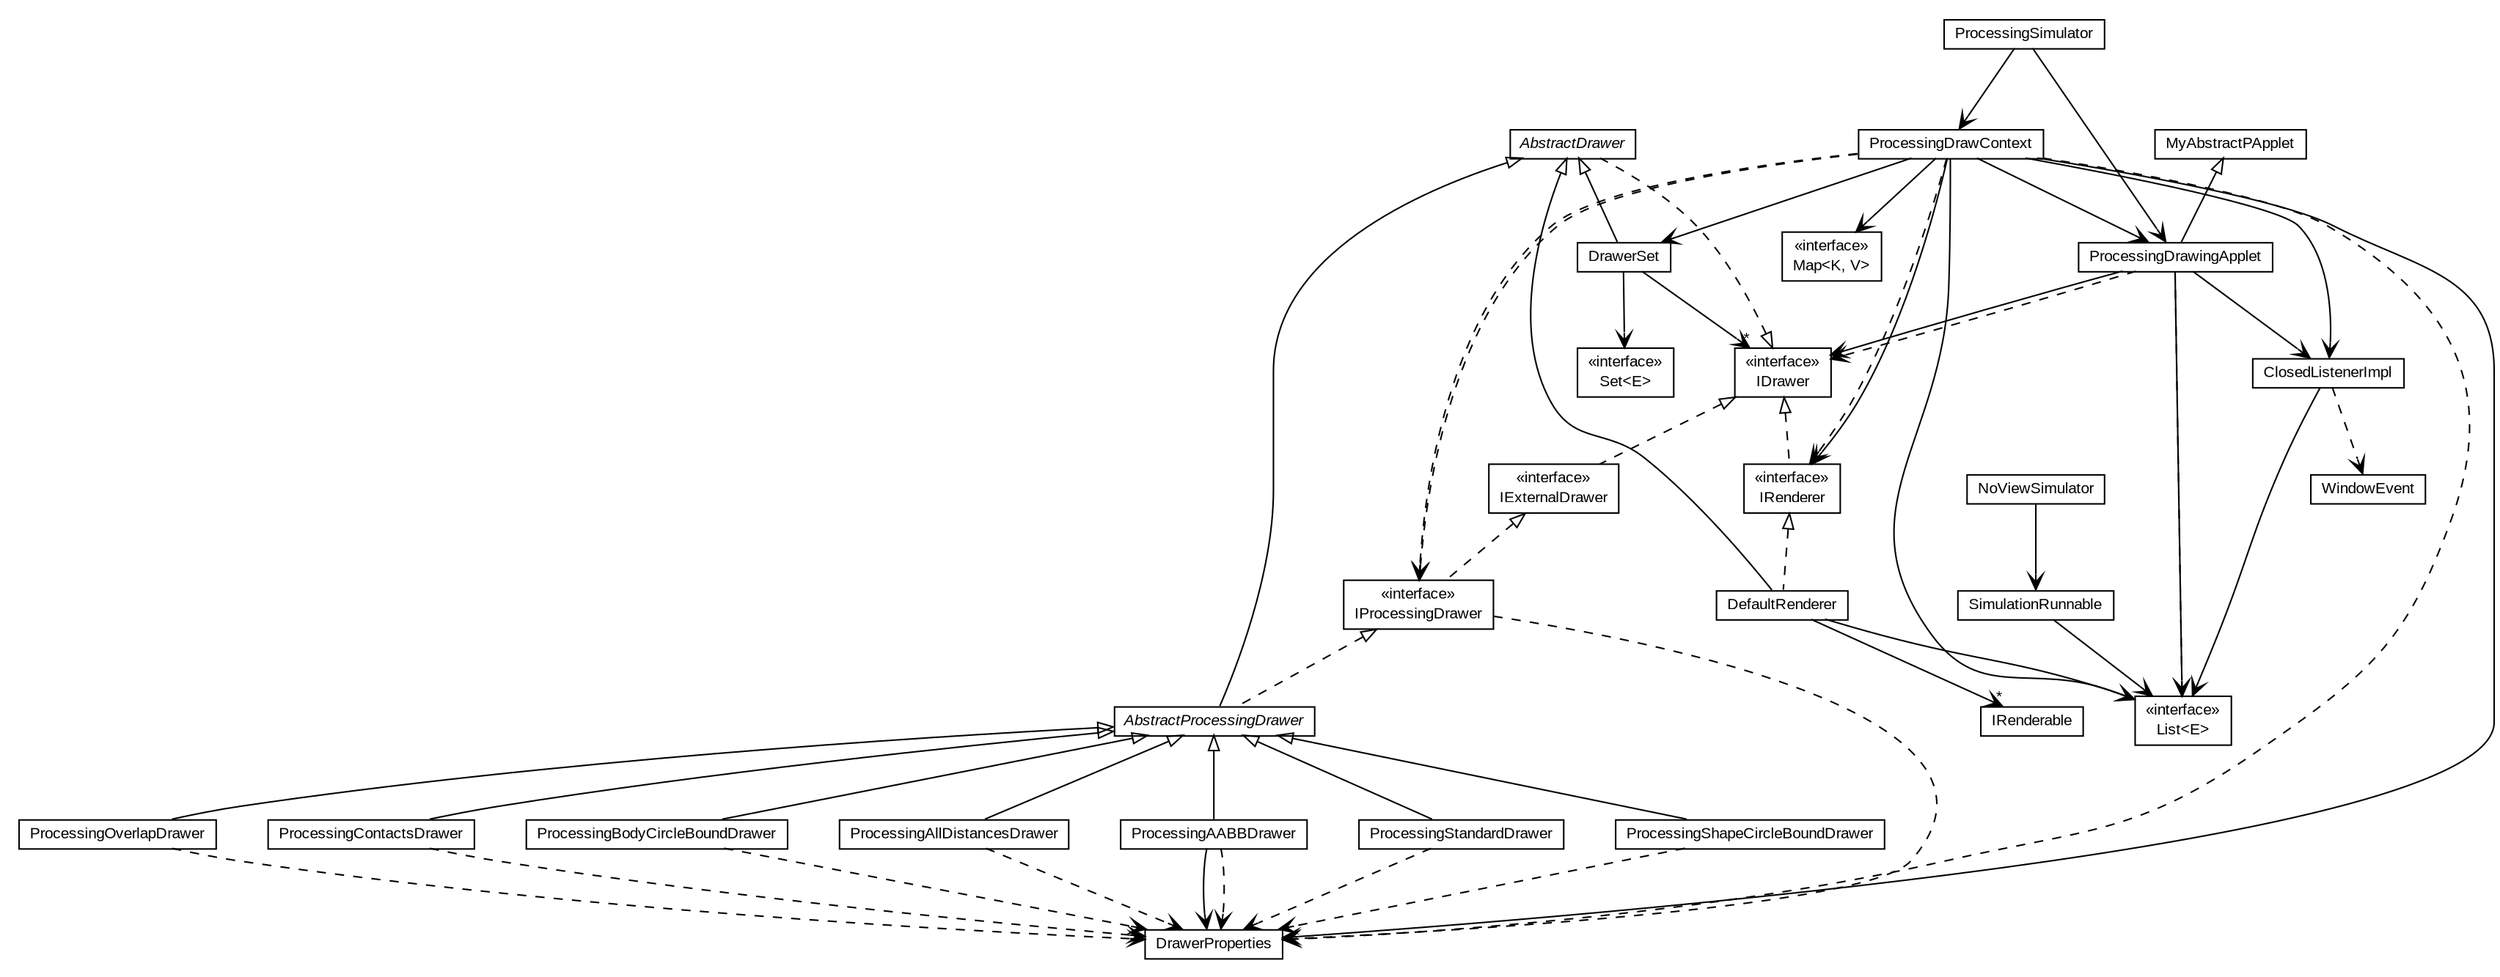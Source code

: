 #!/usr/local/bin/dot
#
# Class diagram 
# Generated by UMLGraph version 5.4 (http://www.umlgraph.org/)
#

digraph G {
	edge [fontname="arial",fontsize=10,labelfontname="arial",labelfontsize=10];
	node [fontname="arial",fontsize=10,shape=plaintext];
	nodesep=0.25;
	ranksep=0.5;
	// it.gius.pePpe.drawer.IExternalDrawer
	c1 [label=<<table title="it.gius.pePpe.drawer.IExternalDrawer" border="0" cellborder="1" cellspacing="0" cellpadding="2" port="p">
		<tr><td><table border="0" cellspacing="0" cellpadding="1">
<tr><td align="center" balign="center"> &#171;interface&#187; </td></tr>
<tr><td align="center" balign="center"> IExternalDrawer </td></tr>
		</table></td></tr>
		</table>>, URL="null", fontname="arial", fontcolor="black", fontsize=10.0];
	// it.gius.pePpe.drawer.IDrawer
	c2 [label=<<table title="it.gius.pePpe.drawer.IDrawer" border="0" cellborder="1" cellspacing="0" cellpadding="2" port="p">
		<tr><td><table border="0" cellspacing="0" cellpadding="1">
<tr><td align="center" balign="center"> &#171;interface&#187; </td></tr>
<tr><td align="center" balign="center"> IDrawer </td></tr>
		</table></td></tr>
		</table>>, URL="null", fontname="arial", fontcolor="black", fontsize=10.0];
	// it.gius.pePpe.drawer.DrawerSet
	c3 [label=<<table title="it.gius.pePpe.drawer.DrawerSet" border="0" cellborder="1" cellspacing="0" cellpadding="2" port="p">
		<tr><td><table border="0" cellspacing="0" cellpadding="1">
<tr><td align="center" balign="center"> DrawerSet </td></tr>
		</table></td></tr>
		</table>>, URL="null", fontname="arial", fontcolor="black", fontsize=10.0];
	// it.gius.pePpe.drawer.DrawerProperties
	c4 [label=<<table title="it.gius.pePpe.drawer.DrawerProperties" border="0" cellborder="1" cellspacing="0" cellpadding="2" port="p">
		<tr><td><table border="0" cellspacing="0" cellpadding="1">
<tr><td align="center" balign="center"> DrawerProperties </td></tr>
		</table></td></tr>
		</table>>, URL="null", fontname="arial", fontcolor="black", fontsize=10.0];
	// it.gius.pePpe.drawer.DefaultRenderer
	c5 [label=<<table title="it.gius.pePpe.drawer.DefaultRenderer" border="0" cellborder="1" cellspacing="0" cellpadding="2" port="p">
		<tr><td><table border="0" cellspacing="0" cellpadding="1">
<tr><td align="center" balign="center"> DefaultRenderer </td></tr>
		</table></td></tr>
		</table>>, URL="null", fontname="arial", fontcolor="black", fontsize=10.0];
	// it.gius.pePpe.drawer.AbstractDrawer
	c6 [label=<<table title="it.gius.pePpe.drawer.AbstractDrawer" border="0" cellborder="1" cellspacing="0" cellpadding="2" port="p">
		<tr><td><table border="0" cellspacing="0" cellpadding="1">
<tr><td align="center" balign="center"><font face="arial italic"> AbstractDrawer </font></td></tr>
		</table></td></tr>
		</table>>, URL="null", fontname="arial", fontcolor="black", fontsize=10.0];
	// it.gius.pePpe.drawer.processing.ProcessingStandardDrawer
	c7 [label=<<table title="it.gius.pePpe.drawer.processing.ProcessingStandardDrawer" border="0" cellborder="1" cellspacing="0" cellpadding="2" port="p">
		<tr><td><table border="0" cellspacing="0" cellpadding="1">
<tr><td align="center" balign="center"> ProcessingStandardDrawer </td></tr>
		</table></td></tr>
		</table>>, URL="null", fontname="arial", fontcolor="black", fontsize=10.0];
	// it.gius.pePpe.drawer.processing.ProcessingShapeCircleBoundDrawer
	c8 [label=<<table title="it.gius.pePpe.drawer.processing.ProcessingShapeCircleBoundDrawer" border="0" cellborder="1" cellspacing="0" cellpadding="2" port="p">
		<tr><td><table border="0" cellspacing="0" cellpadding="1">
<tr><td align="center" balign="center"> ProcessingShapeCircleBoundDrawer </td></tr>
		</table></td></tr>
		</table>>, URL="null", fontname="arial", fontcolor="black", fontsize=10.0];
	// it.gius.pePpe.drawer.processing.ProcessingOverlapDrawer
	c9 [label=<<table title="it.gius.pePpe.drawer.processing.ProcessingOverlapDrawer" border="0" cellborder="1" cellspacing="0" cellpadding="2" port="p">
		<tr><td><table border="0" cellspacing="0" cellpadding="1">
<tr><td align="center" balign="center"> ProcessingOverlapDrawer </td></tr>
		</table></td></tr>
		</table>>, URL="null", fontname="arial", fontcolor="black", fontsize=10.0];
	// it.gius.pePpe.drawer.processing.ProcessingContactsDrawer
	c10 [label=<<table title="it.gius.pePpe.drawer.processing.ProcessingContactsDrawer" border="0" cellborder="1" cellspacing="0" cellpadding="2" port="p">
		<tr><td><table border="0" cellspacing="0" cellpadding="1">
<tr><td align="center" balign="center"> ProcessingContactsDrawer </td></tr>
		</table></td></tr>
		</table>>, URL="null", fontname="arial", fontcolor="black", fontsize=10.0];
	// it.gius.pePpe.drawer.processing.ProcessingBodyCircleBoundDrawer
	c11 [label=<<table title="it.gius.pePpe.drawer.processing.ProcessingBodyCircleBoundDrawer" border="0" cellborder="1" cellspacing="0" cellpadding="2" port="p">
		<tr><td><table border="0" cellspacing="0" cellpadding="1">
<tr><td align="center" balign="center"> ProcessingBodyCircleBoundDrawer </td></tr>
		</table></td></tr>
		</table>>, URL="null", fontname="arial", fontcolor="black", fontsize=10.0];
	// it.gius.pePpe.drawer.processing.ProcessingAllDistancesDrawer
	c12 [label=<<table title="it.gius.pePpe.drawer.processing.ProcessingAllDistancesDrawer" border="0" cellborder="1" cellspacing="0" cellpadding="2" port="p">
		<tr><td><table border="0" cellspacing="0" cellpadding="1">
<tr><td align="center" balign="center"> ProcessingAllDistancesDrawer </td></tr>
		</table></td></tr>
		</table>>, URL="null", fontname="arial", fontcolor="black", fontsize=10.0];
	// it.gius.pePpe.drawer.processing.ProcessingAABBDrawer
	c13 [label=<<table title="it.gius.pePpe.drawer.processing.ProcessingAABBDrawer" border="0" cellborder="1" cellspacing="0" cellpadding="2" port="p">
		<tr><td><table border="0" cellspacing="0" cellpadding="1">
<tr><td align="center" balign="center"> ProcessingAABBDrawer </td></tr>
		</table></td></tr>
		</table>>, URL="null", fontname="arial", fontcolor="black", fontsize=10.0];
	// it.gius.pePpe.drawer.processing.IProcessingDrawer
	c14 [label=<<table title="it.gius.pePpe.drawer.processing.IProcessingDrawer" border="0" cellborder="1" cellspacing="0" cellpadding="2" port="p">
		<tr><td><table border="0" cellspacing="0" cellpadding="1">
<tr><td align="center" balign="center"> &#171;interface&#187; </td></tr>
<tr><td align="center" balign="center"> IProcessingDrawer </td></tr>
		</table></td></tr>
		</table>>, URL="null", fontname="arial", fontcolor="black", fontsize=10.0];
	// it.gius.pePpe.drawer.processing.AbstractProcessingDrawer
	c15 [label=<<table title="it.gius.pePpe.drawer.processing.AbstractProcessingDrawer" border="0" cellborder="1" cellspacing="0" cellpadding="2" port="p">
		<tr><td><table border="0" cellspacing="0" cellpadding="1">
<tr><td align="center" balign="center"><font face="arial italic"> AbstractProcessingDrawer </font></td></tr>
		</table></td></tr>
		</table>>, URL="null", fontname="arial", fontcolor="black", fontsize=10.0];
	// it.gius.pePpe.render.IRenderer
	c16 [label=<<table title="it.gius.pePpe.render.IRenderer" border="0" cellborder="1" cellspacing="0" cellpadding="2" port="p">
		<tr><td><table border="0" cellspacing="0" cellpadding="1">
<tr><td align="center" balign="center"> &#171;interface&#187; </td></tr>
<tr><td align="center" balign="center"> IRenderer </td></tr>
		</table></td></tr>
		</table>>, URL="null", fontname="arial", fontcolor="black", fontsize=10.0];
	// it.gius.pePpe.simulator.noview.SimulationRunnable
	c17 [label=<<table title="it.gius.pePpe.simulator.noview.SimulationRunnable" border="0" cellborder="1" cellspacing="0" cellpadding="2" port="p">
		<tr><td><table border="0" cellspacing="0" cellpadding="1">
<tr><td align="center" balign="center"> SimulationRunnable </td></tr>
		</table></td></tr>
		</table>>, URL="null", fontname="arial", fontcolor="black", fontsize=10.0];
	// it.gius.pePpe.simulator.noview.NoViewSimulator
	c18 [label=<<table title="it.gius.pePpe.simulator.noview.NoViewSimulator" border="0" cellborder="1" cellspacing="0" cellpadding="2" port="p">
		<tr><td><table border="0" cellspacing="0" cellpadding="1">
<tr><td align="center" balign="center"> NoViewSimulator </td></tr>
		</table></td></tr>
		</table>>, URL="null", fontname="arial", fontcolor="black", fontsize=10.0];
	// it.gius.pePpe.simulator.processing.ProcessingSimulator
	c19 [label=<<table title="it.gius.pePpe.simulator.processing.ProcessingSimulator" border="0" cellborder="1" cellspacing="0" cellpadding="2" port="p">
		<tr><td><table border="0" cellspacing="0" cellpadding="1">
<tr><td align="center" balign="center"> ProcessingSimulator </td></tr>
		</table></td></tr>
		</table>>, URL="null", fontname="arial", fontcolor="black", fontsize=10.0];
	// it.gius.pePpe.simulator.processing.ProcessingDrawingApplet
	c20 [label=<<table title="it.gius.pePpe.simulator.processing.ProcessingDrawingApplet" border="0" cellborder="1" cellspacing="0" cellpadding="2" port="p">
		<tr><td><table border="0" cellspacing="0" cellpadding="1">
<tr><td align="center" balign="center"> ProcessingDrawingApplet </td></tr>
		</table></td></tr>
		</table>>, URL="null", fontname="arial", fontcolor="black", fontsize=10.0];
	// it.gius.pePpe.simulator.processing.ProcessingDrawContext
	c21 [label=<<table title="it.gius.pePpe.simulator.processing.ProcessingDrawContext" border="0" cellborder="1" cellspacing="0" cellpadding="2" port="p">
		<tr><td><table border="0" cellspacing="0" cellpadding="1">
<tr><td align="center" balign="center"> ProcessingDrawContext </td></tr>
		</table></td></tr>
		</table>>, URL="null", fontname="arial", fontcolor="black", fontsize=10.0];
	// it.gius.pePpe.simulator.processing.ClosedListenerImpl
	c22 [label=<<table title="it.gius.pePpe.simulator.processing.ClosedListenerImpl" border="0" cellborder="1" cellspacing="0" cellpadding="2" port="p">
		<tr><td><table border="0" cellspacing="0" cellpadding="1">
<tr><td align="center" balign="center"> ClosedListenerImpl </td></tr>
		</table></td></tr>
		</table>>, URL="null", fontname="arial", fontcolor="black", fontsize=10.0];
	//it.gius.pePpe.drawer.IExternalDrawer implements it.gius.pePpe.drawer.IDrawer
	c2:p -> c1:p [dir=back,arrowtail=empty,style=dashed];
	//it.gius.pePpe.drawer.DrawerSet extends it.gius.pePpe.drawer.AbstractDrawer
	c6:p -> c3:p [dir=back,arrowtail=empty];
	//it.gius.pePpe.drawer.DefaultRenderer extends it.gius.pePpe.drawer.AbstractDrawer
	c6:p -> c5:p [dir=back,arrowtail=empty];
	//it.gius.pePpe.drawer.DefaultRenderer implements it.gius.pePpe.render.IRenderer
	c16:p -> c5:p [dir=back,arrowtail=empty,style=dashed];
	//it.gius.pePpe.drawer.AbstractDrawer implements it.gius.pePpe.drawer.IDrawer
	c2:p -> c6:p [dir=back,arrowtail=empty,style=dashed];
	//it.gius.pePpe.drawer.processing.ProcessingStandardDrawer extends it.gius.pePpe.drawer.processing.AbstractProcessingDrawer
	c15:p -> c7:p [dir=back,arrowtail=empty];
	//it.gius.pePpe.drawer.processing.ProcessingShapeCircleBoundDrawer extends it.gius.pePpe.drawer.processing.AbstractProcessingDrawer
	c15:p -> c8:p [dir=back,arrowtail=empty];
	//it.gius.pePpe.drawer.processing.ProcessingOverlapDrawer extends it.gius.pePpe.drawer.processing.AbstractProcessingDrawer
	c15:p -> c9:p [dir=back,arrowtail=empty];
	//it.gius.pePpe.drawer.processing.ProcessingContactsDrawer extends it.gius.pePpe.drawer.processing.AbstractProcessingDrawer
	c15:p -> c10:p [dir=back,arrowtail=empty];
	//it.gius.pePpe.drawer.processing.ProcessingBodyCircleBoundDrawer extends it.gius.pePpe.drawer.processing.AbstractProcessingDrawer
	c15:p -> c11:p [dir=back,arrowtail=empty];
	//it.gius.pePpe.drawer.processing.ProcessingAllDistancesDrawer extends it.gius.pePpe.drawer.processing.AbstractProcessingDrawer
	c15:p -> c12:p [dir=back,arrowtail=empty];
	//it.gius.pePpe.drawer.processing.ProcessingAABBDrawer extends it.gius.pePpe.drawer.processing.AbstractProcessingDrawer
	c15:p -> c13:p [dir=back,arrowtail=empty];
	//it.gius.pePpe.drawer.processing.IProcessingDrawer implements it.gius.pePpe.drawer.IExternalDrawer
	c1:p -> c14:p [dir=back,arrowtail=empty,style=dashed];
	//it.gius.pePpe.drawer.processing.AbstractProcessingDrawer extends it.gius.pePpe.drawer.AbstractDrawer
	c6:p -> c15:p [dir=back,arrowtail=empty];
	//it.gius.pePpe.drawer.processing.AbstractProcessingDrawer implements it.gius.pePpe.drawer.processing.IProcessingDrawer
	c14:p -> c15:p [dir=back,arrowtail=empty,style=dashed];
	//it.gius.pePpe.render.IRenderer implements it.gius.pePpe.drawer.IDrawer
	c2:p -> c16:p [dir=back,arrowtail=empty,style=dashed];
	//it.gius.pePpe.simulator.processing.ProcessingDrawingApplet extends MyAbstractPApplet
	c23:p -> c20:p [dir=back,arrowtail=empty];
	// it.gius.pePpe.drawer.DrawerSet NAVASSOC java.util.Set<E>
	c3:p -> c24:p [taillabel="", label="", headlabel="", fontname="arial", fontcolor="black", fontsize=10.0, color="black", arrowhead=open];
	// it.gius.pePpe.drawer.DrawerSet NAVASSOC it.gius.pePpe.drawer.IDrawer
	c3:p -> c2:p [taillabel="", label="", headlabel="*", fontname="arial", fontcolor="black", fontsize=10.0, color="black", arrowhead=open];
	// it.gius.pePpe.drawer.DefaultRenderer NAVASSOC IRenderable
	c5:p -> c25:p [taillabel="", label="", headlabel="*", fontname="arial", fontcolor="black", fontsize=10.0, color="black", arrowhead=open];
	// it.gius.pePpe.drawer.DefaultRenderer NAVASSOC java.util.List<E>
	c5:p -> c26:p [taillabel="", label="", headlabel="", fontname="arial", fontcolor="black", fontsize=10.0, color="black", arrowhead=open];
	// it.gius.pePpe.drawer.processing.ProcessingAABBDrawer NAVASSOC it.gius.pePpe.drawer.DrawerProperties
	c13:p -> c4:p [taillabel="", label="", headlabel="", fontname="arial", fontcolor="black", fontsize=10.0, color="black", arrowhead=open];
	// it.gius.pePpe.simulator.noview.SimulationRunnable NAVASSOC java.util.List<E>
	c17:p -> c26:p [taillabel="", label="", headlabel="", fontname="arial", fontcolor="black", fontsize=10.0, color="black", arrowhead=open];
	// it.gius.pePpe.simulator.noview.NoViewSimulator NAVASSOC it.gius.pePpe.simulator.noview.SimulationRunnable
	c18:p -> c17:p [taillabel="", label="", headlabel="", fontname="arial", fontcolor="black", fontsize=10.0, color="black", arrowhead=open];
	// it.gius.pePpe.simulator.processing.ProcessingSimulator NAVASSOC it.gius.pePpe.simulator.processing.ProcessingDrawContext
	c19:p -> c21:p [taillabel="", label="", headlabel="", fontname="arial", fontcolor="black", fontsize=10.0, color="black", arrowhead=open];
	// it.gius.pePpe.simulator.processing.ProcessingSimulator NAVASSOC it.gius.pePpe.simulator.processing.ProcessingDrawingApplet
	c19:p -> c20:p [taillabel="", label="", headlabel="", fontname="arial", fontcolor="black", fontsize=10.0, color="black", arrowhead=open];
	// it.gius.pePpe.simulator.processing.ProcessingDrawingApplet NAVASSOC it.gius.pePpe.drawer.IDrawer
	c20:p -> c2:p [taillabel="", label="", headlabel="", fontname="arial", fontcolor="black", fontsize=10.0, color="black", arrowhead=open];
	// it.gius.pePpe.simulator.processing.ProcessingDrawingApplet NAVASSOC it.gius.pePpe.simulator.processing.ClosedListenerImpl
	c20:p -> c22:p [taillabel="", label="", headlabel="", fontname="arial", fontcolor="black", fontsize=10.0, color="black", arrowhead=open];
	// it.gius.pePpe.simulator.processing.ProcessingDrawingApplet NAVASSOC java.util.List<E>
	c20:p -> c26:p [taillabel="", label="", headlabel="", fontname="arial", fontcolor="black", fontsize=10.0, color="black", arrowhead=open];
	// it.gius.pePpe.simulator.processing.ProcessingDrawContext NAVASSOC java.util.Map<K, V>
	c21:p -> c27:p [taillabel="", label="", headlabel="", fontname="arial", fontcolor="black", fontsize=10.0, color="black", arrowhead=open];
	// it.gius.pePpe.simulator.processing.ProcessingDrawContext NAVASSOC it.gius.pePpe.simulator.processing.ClosedListenerImpl
	c21:p -> c22:p [taillabel="", label="", headlabel="", fontname="arial", fontcolor="black", fontsize=10.0, color="black", arrowhead=open];
	// it.gius.pePpe.simulator.processing.ProcessingDrawContext NAVASSOC java.util.List<E>
	c21:p -> c26:p [taillabel="", label="", headlabel="", fontname="arial", fontcolor="black", fontsize=10.0, color="black", arrowhead=open];
	// it.gius.pePpe.simulator.processing.ProcessingDrawContext NAVASSOC it.gius.pePpe.simulator.processing.ProcessingDrawingApplet
	c21:p -> c20:p [taillabel="", label="", headlabel="", fontname="arial", fontcolor="black", fontsize=10.0, color="black", arrowhead=open];
	// it.gius.pePpe.simulator.processing.ProcessingDrawContext NAVASSOC it.gius.pePpe.drawer.DrawerSet
	c21:p -> c3:p [taillabel="", label="", headlabel="", fontname="arial", fontcolor="black", fontsize=10.0, color="black", arrowhead=open];
	// it.gius.pePpe.simulator.processing.ProcessingDrawContext NAVASSOC it.gius.pePpe.render.IRenderer
	c21:p -> c16:p [taillabel="", label="", headlabel="", fontname="arial", fontcolor="black", fontsize=10.0, color="black", arrowhead=open];
	// it.gius.pePpe.simulator.processing.ProcessingDrawContext NAVASSOC it.gius.pePpe.drawer.DrawerProperties
	c21:p -> c4:p [taillabel="", label="", headlabel="", fontname="arial", fontcolor="black", fontsize=10.0, color="black", arrowhead=open];
	// it.gius.pePpe.simulator.processing.ClosedListenerImpl NAVASSOC java.util.List<E>
	c22:p -> c26:p [taillabel="", label="", headlabel="", fontname="arial", fontcolor="black", fontsize=10.0, color="black", arrowhead=open];
	// it.gius.pePpe.drawer.processing.ProcessingStandardDrawer DEPEND it.gius.pePpe.drawer.DrawerProperties
	c7:p -> c4:p [taillabel="", label="", headlabel="", fontname="arial", fontcolor="black", fontsize=10.0, color="black", arrowhead=open, style=dashed];
	// it.gius.pePpe.drawer.processing.ProcessingShapeCircleBoundDrawer DEPEND it.gius.pePpe.drawer.DrawerProperties
	c8:p -> c4:p [taillabel="", label="", headlabel="", fontname="arial", fontcolor="black", fontsize=10.0, color="black", arrowhead=open, style=dashed];
	// it.gius.pePpe.drawer.processing.ProcessingOverlapDrawer DEPEND it.gius.pePpe.drawer.DrawerProperties
	c9:p -> c4:p [taillabel="", label="", headlabel="", fontname="arial", fontcolor="black", fontsize=10.0, color="black", arrowhead=open, style=dashed];
	// it.gius.pePpe.drawer.processing.ProcessingContactsDrawer DEPEND it.gius.pePpe.drawer.DrawerProperties
	c10:p -> c4:p [taillabel="", label="", headlabel="", fontname="arial", fontcolor="black", fontsize=10.0, color="black", arrowhead=open, style=dashed];
	// it.gius.pePpe.drawer.processing.ProcessingBodyCircleBoundDrawer DEPEND it.gius.pePpe.drawer.DrawerProperties
	c11:p -> c4:p [taillabel="", label="", headlabel="", fontname="arial", fontcolor="black", fontsize=10.0, color="black", arrowhead=open, style=dashed];
	// it.gius.pePpe.drawer.processing.ProcessingAllDistancesDrawer DEPEND it.gius.pePpe.drawer.DrawerProperties
	c12:p -> c4:p [taillabel="", label="", headlabel="", fontname="arial", fontcolor="black", fontsize=10.0, color="black", arrowhead=open, style=dashed];
	// it.gius.pePpe.drawer.processing.ProcessingAABBDrawer DEPEND it.gius.pePpe.drawer.DrawerProperties
	c13:p -> c4:p [taillabel="", label="", headlabel="", fontname="arial", fontcolor="black", fontsize=10.0, color="black", arrowhead=open, style=dashed];
	// it.gius.pePpe.drawer.processing.IProcessingDrawer DEPEND it.gius.pePpe.drawer.DrawerProperties
	c14:p -> c4:p [taillabel="", label="", headlabel="", fontname="arial", fontcolor="black", fontsize=10.0, color="black", arrowhead=open, style=dashed];
	// it.gius.pePpe.simulator.processing.ProcessingDrawingApplet DEPEND it.gius.pePpe.drawer.IDrawer
	c20:p -> c2:p [taillabel="", label="", headlabel="", fontname="arial", fontcolor="black", fontsize=10.0, color="black", arrowhead=open, style=dashed];
	// it.gius.pePpe.simulator.processing.ProcessingDrawingApplet DEPEND java.util.List<E>
	c20:p -> c26:p [taillabel="", label="", headlabel="", fontname="arial", fontcolor="black", fontsize=10.0, color="black", arrowhead=open, style=dashed];
	// it.gius.pePpe.simulator.processing.ProcessingDrawContext DEPEND it.gius.pePpe.drawer.processing.IProcessingDrawer
	c21:p -> c14:p [taillabel="", label="", headlabel="", fontname="arial", fontcolor="black", fontsize=10.0, color="black", arrowhead=open, style=dashed];
	// it.gius.pePpe.simulator.processing.ProcessingDrawContext DEPEND it.gius.pePpe.render.IRenderer
	c21:p -> c16:p [taillabel="", label="", headlabel="", fontname="arial", fontcolor="black", fontsize=10.0, color="black", arrowhead=open, style=dashed];
	// it.gius.pePpe.simulator.processing.ProcessingDrawContext DEPEND it.gius.pePpe.drawer.DrawerProperties
	c21:p -> c4:p [taillabel="", label="", headlabel="", fontname="arial", fontcolor="black", fontsize=10.0, color="black", arrowhead=open, style=dashed];
	// it.gius.pePpe.simulator.processing.ProcessingDrawContext DEPEND it.gius.pePpe.drawer.processing.IProcessingDrawer
	c21:p -> c14:p [taillabel="", label="", headlabel="", fontname="arial", fontcolor="black", fontsize=10.0, color="black", arrowhead=open, style=dashed];
	// it.gius.pePpe.simulator.processing.ClosedListenerImpl DEPEND java.awt.event.WindowEvent
	c22:p -> c28:p [taillabel="", label="", headlabel="", fontname="arial", fontcolor="black", fontsize=10.0, color="black", arrowhead=open, style=dashed];
	// MyAbstractPApplet
	c23[label=<<table title="MyAbstractPApplet" border="0" cellborder="1" cellspacing="0" cellpadding="2" port="p" href="http://java.sun.com/j2se/1.4.2/docs/api//MyAbstractPApplet.html">
		<tr><td><table border="0" cellspacing="0" cellpadding="1">
<tr><td align="center" balign="center"> MyAbstractPApplet </td></tr>
		</table></td></tr>
		</table>>, fontname="arial", fontcolor="black", fontsize=10.0];
	// java.util.Map<K, V>
	c27 [label=<<table title="java.util.Map" border="0" cellborder="1" cellspacing="0" cellpadding="2" port="p" href="http://java.sun.com/j2se/1.4.2/docs/api/java/util/Map.html">
		<tr><td><table border="0" cellspacing="0" cellpadding="1">
<tr><td align="center" balign="center"> &#171;interface&#187; </td></tr>
<tr><td align="center" balign="center"> Map&lt;K, V&gt; </td></tr>
		</table></td></tr>
		</table>>, URL="http://java.sun.com/j2se/1.4.2/docs/api/java/util/Map.html", fontname="arial", fontcolor="black", fontsize=10.0];
	// IRenderable
	c25[label=<<table title="IRenderable" border="0" cellborder="1" cellspacing="0" cellpadding="2" port="p" href="http://java.sun.com/j2se/1.4.2/docs/api//IRenderable.html">
		<tr><td><table border="0" cellspacing="0" cellpadding="1">
<tr><td align="center" balign="center"> IRenderable </td></tr>
		</table></td></tr>
		</table>>, fontname="arial", fontcolor="black", fontsize=10.0];
	// java.util.Set<E>
	c24 [label=<<table title="java.util.Set" border="0" cellborder="1" cellspacing="0" cellpadding="2" port="p" href="http://java.sun.com/j2se/1.4.2/docs/api/java/util/Set.html">
		<tr><td><table border="0" cellspacing="0" cellpadding="1">
<tr><td align="center" balign="center"> &#171;interface&#187; </td></tr>
<tr><td align="center" balign="center"> Set&lt;E&gt; </td></tr>
		</table></td></tr>
		</table>>, URL="http://java.sun.com/j2se/1.4.2/docs/api/java/util/Set.html", fontname="arial", fontcolor="black", fontsize=10.0];
	// java.awt.event.WindowEvent
	c28 [label=<<table title="java.awt.event.WindowEvent" border="0" cellborder="1" cellspacing="0" cellpadding="2" port="p" href="http://java.sun.com/j2se/1.4.2/docs/api/java/awt/event/WindowEvent.html">
		<tr><td><table border="0" cellspacing="0" cellpadding="1">
<tr><td align="center" balign="center"> WindowEvent </td></tr>
		</table></td></tr>
		</table>>, URL="http://java.sun.com/j2se/1.4.2/docs/api/java/awt/event/WindowEvent.html", fontname="arial", fontcolor="black", fontsize=10.0];
	// java.util.List<E>
	c26 [label=<<table title="java.util.List" border="0" cellborder="1" cellspacing="0" cellpadding="2" port="p" href="http://java.sun.com/j2se/1.4.2/docs/api/java/util/List.html">
		<tr><td><table border="0" cellspacing="0" cellpadding="1">
<tr><td align="center" balign="center"> &#171;interface&#187; </td></tr>
<tr><td align="center" balign="center"> List&lt;E&gt; </td></tr>
		</table></td></tr>
		</table>>, URL="http://java.sun.com/j2se/1.4.2/docs/api/java/util/List.html", fontname="arial", fontcolor="black", fontsize=10.0];
}

